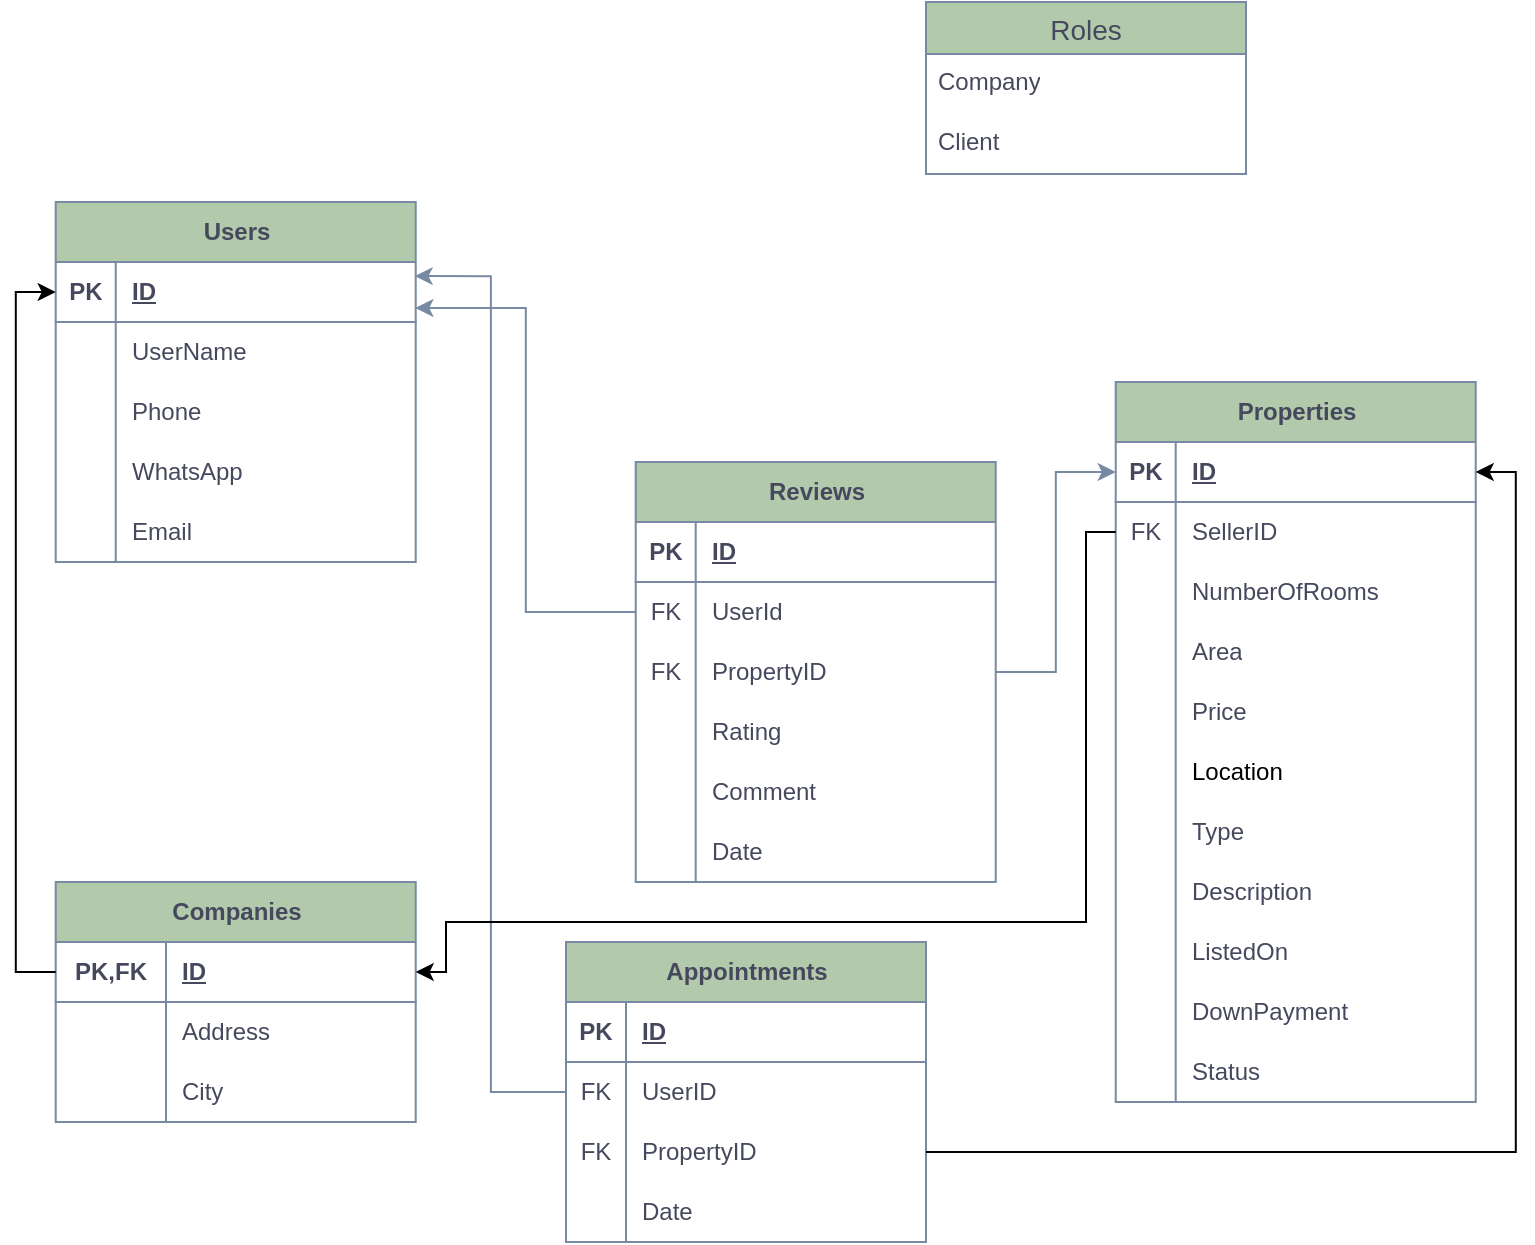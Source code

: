 <mxfile version="24.7.5">
  <diagram id="R2lEEEUBdFMjLlhIrx00" name="Page-1">
    <mxGraphModel dx="2140" dy="530" grid="1" gridSize="10" guides="1" tooltips="1" connect="1" arrows="1" fold="1" page="1" pageScale="1" pageWidth="850" pageHeight="1100" math="0" shadow="0" extFonts="Permanent Marker^https://fonts.googleapis.com/css?family=Permanent+Marker">
      <root>
        <mxCell id="0" />
        <mxCell id="1" parent="0" />
        <mxCell id="LtoiIpKl4PKqQVtZIx3W-3" value="Users" style="shape=table;startSize=30;container=1;collapsible=1;childLayout=tableLayout;fixedRows=1;rowLines=0;fontStyle=1;align=center;resizeLast=1;html=1;labelBackgroundColor=none;fillColor=#B2C9AB;strokeColor=#788AA3;fontColor=#46495D;" parent="1" vertex="1">
          <mxGeometry x="-385.14" y="180" width="180" height="180" as="geometry" />
        </mxCell>
        <mxCell id="LtoiIpKl4PKqQVtZIx3W-4" value="" style="shape=tableRow;horizontal=0;startSize=0;swimlaneHead=0;swimlaneBody=0;fillColor=none;collapsible=0;dropTarget=0;points=[[0,0.5],[1,0.5]];portConstraint=eastwest;top=0;left=0;right=0;bottom=1;labelBackgroundColor=none;strokeColor=#788AA3;fontColor=#46495D;" parent="LtoiIpKl4PKqQVtZIx3W-3" vertex="1">
          <mxGeometry y="30" width="180" height="30" as="geometry" />
        </mxCell>
        <mxCell id="LtoiIpKl4PKqQVtZIx3W-5" value="PK" style="shape=partialRectangle;connectable=0;fillColor=none;top=0;left=0;bottom=0;right=0;fontStyle=1;overflow=hidden;whiteSpace=wrap;html=1;labelBackgroundColor=none;strokeColor=#788AA3;fontColor=#46495D;" parent="LtoiIpKl4PKqQVtZIx3W-4" vertex="1">
          <mxGeometry width="30" height="30" as="geometry">
            <mxRectangle width="30" height="30" as="alternateBounds" />
          </mxGeometry>
        </mxCell>
        <mxCell id="LtoiIpKl4PKqQVtZIx3W-6" value="ID" style="shape=partialRectangle;connectable=0;fillColor=none;top=0;left=0;bottom=0;right=0;align=left;spacingLeft=6;fontStyle=5;overflow=hidden;whiteSpace=wrap;html=1;labelBackgroundColor=none;strokeColor=#788AA3;fontColor=#46495D;" parent="LtoiIpKl4PKqQVtZIx3W-4" vertex="1">
          <mxGeometry x="30" width="150" height="30" as="geometry">
            <mxRectangle width="150" height="30" as="alternateBounds" />
          </mxGeometry>
        </mxCell>
        <mxCell id="LtoiIpKl4PKqQVtZIx3W-7" value="" style="shape=tableRow;horizontal=0;startSize=0;swimlaneHead=0;swimlaneBody=0;fillColor=none;collapsible=0;dropTarget=0;points=[[0,0.5],[1,0.5]];portConstraint=eastwest;top=0;left=0;right=0;bottom=0;labelBackgroundColor=none;strokeColor=#788AA3;fontColor=#46495D;" parent="LtoiIpKl4PKqQVtZIx3W-3" vertex="1">
          <mxGeometry y="60" width="180" height="30" as="geometry" />
        </mxCell>
        <mxCell id="LtoiIpKl4PKqQVtZIx3W-8" value="" style="shape=partialRectangle;connectable=0;fillColor=none;top=0;left=0;bottom=0;right=0;editable=1;overflow=hidden;whiteSpace=wrap;html=1;labelBackgroundColor=none;strokeColor=#788AA3;fontColor=#46495D;" parent="LtoiIpKl4PKqQVtZIx3W-7" vertex="1">
          <mxGeometry width="30" height="30" as="geometry">
            <mxRectangle width="30" height="30" as="alternateBounds" />
          </mxGeometry>
        </mxCell>
        <mxCell id="LtoiIpKl4PKqQVtZIx3W-9" value="UserName" style="shape=partialRectangle;connectable=0;fillColor=none;top=0;left=0;bottom=0;right=0;align=left;spacingLeft=6;overflow=hidden;whiteSpace=wrap;html=1;labelBackgroundColor=none;strokeColor=#788AA3;fontColor=#46495D;" parent="LtoiIpKl4PKqQVtZIx3W-7" vertex="1">
          <mxGeometry x="30" width="150" height="30" as="geometry">
            <mxRectangle width="150" height="30" as="alternateBounds" />
          </mxGeometry>
        </mxCell>
        <mxCell id="LtoiIpKl4PKqQVtZIx3W-10" value="" style="shape=tableRow;horizontal=0;startSize=0;swimlaneHead=0;swimlaneBody=0;fillColor=none;collapsible=0;dropTarget=0;points=[[0,0.5],[1,0.5]];portConstraint=eastwest;top=0;left=0;right=0;bottom=0;labelBackgroundColor=none;strokeColor=#788AA3;fontColor=#46495D;" parent="LtoiIpKl4PKqQVtZIx3W-3" vertex="1">
          <mxGeometry y="90" width="180" height="30" as="geometry" />
        </mxCell>
        <mxCell id="LtoiIpKl4PKqQVtZIx3W-11" value="" style="shape=partialRectangle;connectable=0;fillColor=none;top=0;left=0;bottom=0;right=0;editable=1;overflow=hidden;whiteSpace=wrap;html=1;labelBackgroundColor=none;strokeColor=#788AA3;fontColor=#46495D;" parent="LtoiIpKl4PKqQVtZIx3W-10" vertex="1">
          <mxGeometry width="30" height="30" as="geometry">
            <mxRectangle width="30" height="30" as="alternateBounds" />
          </mxGeometry>
        </mxCell>
        <mxCell id="LtoiIpKl4PKqQVtZIx3W-12" value="Phone" style="shape=partialRectangle;connectable=0;fillColor=none;top=0;left=0;bottom=0;right=0;align=left;spacingLeft=6;overflow=hidden;whiteSpace=wrap;html=1;labelBackgroundColor=none;strokeColor=#788AA3;fontColor=#46495D;" parent="LtoiIpKl4PKqQVtZIx3W-10" vertex="1">
          <mxGeometry x="30" width="150" height="30" as="geometry">
            <mxRectangle width="150" height="30" as="alternateBounds" />
          </mxGeometry>
        </mxCell>
        <mxCell id="LtoiIpKl4PKqQVtZIx3W-13" value="" style="shape=tableRow;horizontal=0;startSize=0;swimlaneHead=0;swimlaneBody=0;fillColor=none;collapsible=0;dropTarget=0;points=[[0,0.5],[1,0.5]];portConstraint=eastwest;top=0;left=0;right=0;bottom=0;labelBackgroundColor=none;strokeColor=#788AA3;fontColor=#46495D;" parent="LtoiIpKl4PKqQVtZIx3W-3" vertex="1">
          <mxGeometry y="120" width="180" height="30" as="geometry" />
        </mxCell>
        <mxCell id="LtoiIpKl4PKqQVtZIx3W-14" value="" style="shape=partialRectangle;connectable=0;fillColor=none;top=0;left=0;bottom=0;right=0;editable=1;overflow=hidden;whiteSpace=wrap;html=1;labelBackgroundColor=none;strokeColor=#788AA3;fontColor=#46495D;" parent="LtoiIpKl4PKqQVtZIx3W-13" vertex="1">
          <mxGeometry width="30" height="30" as="geometry">
            <mxRectangle width="30" height="30" as="alternateBounds" />
          </mxGeometry>
        </mxCell>
        <mxCell id="LtoiIpKl4PKqQVtZIx3W-15" value="WhatsApp" style="shape=partialRectangle;connectable=0;fillColor=none;top=0;left=0;bottom=0;right=0;align=left;spacingLeft=6;overflow=hidden;whiteSpace=wrap;html=1;labelBackgroundColor=none;strokeColor=#788AA3;fontColor=#46495D;" parent="LtoiIpKl4PKqQVtZIx3W-13" vertex="1">
          <mxGeometry x="30" width="150" height="30" as="geometry">
            <mxRectangle width="150" height="30" as="alternateBounds" />
          </mxGeometry>
        </mxCell>
        <mxCell id="LtoiIpKl4PKqQVtZIx3W-18" value="" style="shape=tableRow;horizontal=0;startSize=0;swimlaneHead=0;swimlaneBody=0;fillColor=none;collapsible=0;dropTarget=0;points=[[0,0.5],[1,0.5]];portConstraint=eastwest;top=0;left=0;right=0;bottom=0;labelBackgroundColor=none;strokeColor=#788AA3;fontColor=#46495D;" parent="LtoiIpKl4PKqQVtZIx3W-3" vertex="1">
          <mxGeometry y="150" width="180" height="30" as="geometry" />
        </mxCell>
        <mxCell id="LtoiIpKl4PKqQVtZIx3W-19" value="" style="shape=partialRectangle;connectable=0;fillColor=none;top=0;left=0;bottom=0;right=0;editable=1;overflow=hidden;whiteSpace=wrap;html=1;labelBackgroundColor=none;strokeColor=#788AA3;fontColor=#46495D;" parent="LtoiIpKl4PKqQVtZIx3W-18" vertex="1">
          <mxGeometry width="30" height="30" as="geometry">
            <mxRectangle width="30" height="30" as="alternateBounds" />
          </mxGeometry>
        </mxCell>
        <mxCell id="LtoiIpKl4PKqQVtZIx3W-20" value="Email" style="shape=partialRectangle;connectable=0;fillColor=none;top=0;left=0;bottom=0;right=0;align=left;spacingLeft=6;overflow=hidden;whiteSpace=wrap;html=1;labelBackgroundColor=none;strokeColor=#788AA3;fontColor=#46495D;" parent="LtoiIpKl4PKqQVtZIx3W-18" vertex="1">
          <mxGeometry x="30" width="150" height="30" as="geometry">
            <mxRectangle width="150" height="30" as="alternateBounds" />
          </mxGeometry>
        </mxCell>
        <mxCell id="LtoiIpKl4PKqQVtZIx3W-21" value="Roles" style="swimlane;fontStyle=0;childLayout=stackLayout;horizontal=1;startSize=26;horizontalStack=0;resizeParent=1;resizeParentMax=0;resizeLast=0;collapsible=1;marginBottom=0;align=center;fontSize=14;labelBackgroundColor=none;fillColor=#B2C9AB;strokeColor=#788AA3;fontColor=#46495D;" parent="1" vertex="1">
          <mxGeometry x="50" y="80" width="160" height="86" as="geometry" />
        </mxCell>
        <mxCell id="LtoiIpKl4PKqQVtZIx3W-22" value="Company" style="text;strokeColor=none;fillColor=none;spacingLeft=4;spacingRight=4;overflow=hidden;rotatable=0;points=[[0,0.5],[1,0.5]];portConstraint=eastwest;fontSize=12;whiteSpace=wrap;html=1;labelBackgroundColor=none;fontColor=#46495D;" parent="LtoiIpKl4PKqQVtZIx3W-21" vertex="1">
          <mxGeometry y="26" width="160" height="30" as="geometry" />
        </mxCell>
        <mxCell id="LtoiIpKl4PKqQVtZIx3W-23" value="Client" style="text;strokeColor=none;fillColor=none;spacingLeft=4;spacingRight=4;overflow=hidden;rotatable=0;points=[[0,0.5],[1,0.5]];portConstraint=eastwest;fontSize=12;whiteSpace=wrap;html=1;labelBackgroundColor=none;fontColor=#46495D;" parent="LtoiIpKl4PKqQVtZIx3W-21" vertex="1">
          <mxGeometry y="56" width="160" height="30" as="geometry" />
        </mxCell>
        <mxCell id="LtoiIpKl4PKqQVtZIx3W-25" value="Properties" style="shape=table;startSize=30;container=1;collapsible=1;childLayout=tableLayout;fixedRows=1;rowLines=0;fontStyle=1;align=center;resizeLast=1;html=1;labelBackgroundColor=none;fillColor=#B2C9AB;strokeColor=#788AA3;fontColor=#46495D;" parent="1" vertex="1">
          <mxGeometry x="144.86" y="270" width="180" height="360" as="geometry">
            <mxRectangle x="310" y="150" width="100" height="30" as="alternateBounds" />
          </mxGeometry>
        </mxCell>
        <mxCell id="LtoiIpKl4PKqQVtZIx3W-26" value="" style="shape=tableRow;horizontal=0;startSize=0;swimlaneHead=0;swimlaneBody=0;fillColor=none;collapsible=0;dropTarget=0;points=[[0,0.5],[1,0.5]];portConstraint=eastwest;top=0;left=0;right=0;bottom=1;labelBackgroundColor=none;strokeColor=#788AA3;fontColor=#46495D;" parent="LtoiIpKl4PKqQVtZIx3W-25" vertex="1">
          <mxGeometry y="30" width="180" height="30" as="geometry" />
        </mxCell>
        <mxCell id="LtoiIpKl4PKqQVtZIx3W-27" value="PK" style="shape=partialRectangle;connectable=0;fillColor=none;top=0;left=0;bottom=0;right=0;fontStyle=1;overflow=hidden;whiteSpace=wrap;html=1;labelBackgroundColor=none;strokeColor=#788AA3;fontColor=#46495D;" parent="LtoiIpKl4PKqQVtZIx3W-26" vertex="1">
          <mxGeometry width="30" height="30" as="geometry">
            <mxRectangle width="30" height="30" as="alternateBounds" />
          </mxGeometry>
        </mxCell>
        <mxCell id="LtoiIpKl4PKqQVtZIx3W-28" value="ID" style="shape=partialRectangle;connectable=0;fillColor=none;top=0;left=0;bottom=0;right=0;align=left;spacingLeft=6;fontStyle=5;overflow=hidden;whiteSpace=wrap;html=1;labelBackgroundColor=none;strokeColor=#788AA3;fontColor=#46495D;" parent="LtoiIpKl4PKqQVtZIx3W-26" vertex="1">
          <mxGeometry x="30" width="150" height="30" as="geometry">
            <mxRectangle width="150" height="30" as="alternateBounds" />
          </mxGeometry>
        </mxCell>
        <mxCell id="LtoiIpKl4PKqQVtZIx3W-29" value="" style="shape=tableRow;horizontal=0;startSize=0;swimlaneHead=0;swimlaneBody=0;fillColor=none;collapsible=0;dropTarget=0;points=[[0,0.5],[1,0.5]];portConstraint=eastwest;top=0;left=0;right=0;bottom=0;labelBackgroundColor=none;strokeColor=#788AA3;fontColor=#46495D;" parent="LtoiIpKl4PKqQVtZIx3W-25" vertex="1">
          <mxGeometry y="60" width="180" height="30" as="geometry" />
        </mxCell>
        <mxCell id="LtoiIpKl4PKqQVtZIx3W-30" value="FK" style="shape=partialRectangle;connectable=0;fillColor=none;top=0;left=0;bottom=0;right=0;editable=1;overflow=hidden;whiteSpace=wrap;html=1;labelBackgroundColor=none;strokeColor=#788AA3;fontColor=#46495D;" parent="LtoiIpKl4PKqQVtZIx3W-29" vertex="1">
          <mxGeometry width="30" height="30" as="geometry">
            <mxRectangle width="30" height="30" as="alternateBounds" />
          </mxGeometry>
        </mxCell>
        <mxCell id="LtoiIpKl4PKqQVtZIx3W-31" value="SellerID" style="shape=partialRectangle;connectable=0;fillColor=none;top=0;left=0;bottom=0;right=0;align=left;spacingLeft=6;overflow=hidden;whiteSpace=wrap;html=1;labelBackgroundColor=none;strokeColor=#788AA3;fontColor=#46495D;" parent="LtoiIpKl4PKqQVtZIx3W-29" vertex="1">
          <mxGeometry x="30" width="150" height="30" as="geometry">
            <mxRectangle width="150" height="30" as="alternateBounds" />
          </mxGeometry>
        </mxCell>
        <mxCell id="LtoiIpKl4PKqQVtZIx3W-32" value="" style="shape=tableRow;horizontal=0;startSize=0;swimlaneHead=0;swimlaneBody=0;fillColor=none;collapsible=0;dropTarget=0;points=[[0,0.5],[1,0.5]];portConstraint=eastwest;top=0;left=0;right=0;bottom=0;labelBackgroundColor=none;strokeColor=#788AA3;fontColor=#46495D;" parent="LtoiIpKl4PKqQVtZIx3W-25" vertex="1">
          <mxGeometry y="90" width="180" height="30" as="geometry" />
        </mxCell>
        <mxCell id="LtoiIpKl4PKqQVtZIx3W-33" value="" style="shape=partialRectangle;connectable=0;fillColor=none;top=0;left=0;bottom=0;right=0;editable=1;overflow=hidden;whiteSpace=wrap;html=1;labelBackgroundColor=none;strokeColor=#788AA3;fontColor=#46495D;" parent="LtoiIpKl4PKqQVtZIx3W-32" vertex="1">
          <mxGeometry width="30" height="30" as="geometry">
            <mxRectangle width="30" height="30" as="alternateBounds" />
          </mxGeometry>
        </mxCell>
        <mxCell id="LtoiIpKl4PKqQVtZIx3W-34" value="NumberOfRooms" style="shape=partialRectangle;connectable=0;fillColor=none;top=0;left=0;bottom=0;right=0;align=left;spacingLeft=6;overflow=hidden;whiteSpace=wrap;html=1;labelBackgroundColor=none;strokeColor=#788AA3;fontColor=#46495D;" parent="LtoiIpKl4PKqQVtZIx3W-32" vertex="1">
          <mxGeometry x="30" width="150" height="30" as="geometry">
            <mxRectangle width="150" height="30" as="alternateBounds" />
          </mxGeometry>
        </mxCell>
        <mxCell id="LtoiIpKl4PKqQVtZIx3W-35" value="" style="shape=tableRow;horizontal=0;startSize=0;swimlaneHead=0;swimlaneBody=0;fillColor=none;collapsible=0;dropTarget=0;points=[[0,0.5],[1,0.5]];portConstraint=eastwest;top=0;left=0;right=0;bottom=0;labelBackgroundColor=none;strokeColor=#788AA3;fontColor=#46495D;" parent="LtoiIpKl4PKqQVtZIx3W-25" vertex="1">
          <mxGeometry y="120" width="180" height="30" as="geometry" />
        </mxCell>
        <mxCell id="LtoiIpKl4PKqQVtZIx3W-36" value="" style="shape=partialRectangle;connectable=0;fillColor=none;top=0;left=0;bottom=0;right=0;editable=1;overflow=hidden;whiteSpace=wrap;html=1;labelBackgroundColor=none;strokeColor=#788AA3;fontColor=#46495D;" parent="LtoiIpKl4PKqQVtZIx3W-35" vertex="1">
          <mxGeometry width="30" height="30" as="geometry">
            <mxRectangle width="30" height="30" as="alternateBounds" />
          </mxGeometry>
        </mxCell>
        <mxCell id="LtoiIpKl4PKqQVtZIx3W-37" value="Area" style="shape=partialRectangle;connectable=0;fillColor=none;top=0;left=0;bottom=0;right=0;align=left;spacingLeft=6;overflow=hidden;whiteSpace=wrap;html=1;labelBackgroundColor=none;strokeColor=#788AA3;fontColor=#46495D;" parent="LtoiIpKl4PKqQVtZIx3W-35" vertex="1">
          <mxGeometry x="30" width="150" height="30" as="geometry">
            <mxRectangle width="150" height="30" as="alternateBounds" />
          </mxGeometry>
        </mxCell>
        <mxCell id="LtoiIpKl4PKqQVtZIx3W-51" value="" style="shape=tableRow;horizontal=0;startSize=0;swimlaneHead=0;swimlaneBody=0;fillColor=none;collapsible=0;dropTarget=0;points=[[0,0.5],[1,0.5]];portConstraint=eastwest;top=0;left=0;right=0;bottom=0;labelBackgroundColor=none;strokeColor=#788AA3;fontColor=#46495D;" parent="LtoiIpKl4PKqQVtZIx3W-25" vertex="1">
          <mxGeometry y="150" width="180" height="30" as="geometry" />
        </mxCell>
        <mxCell id="LtoiIpKl4PKqQVtZIx3W-52" value="" style="shape=partialRectangle;connectable=0;fillColor=none;top=0;left=0;bottom=0;right=0;editable=1;overflow=hidden;whiteSpace=wrap;html=1;labelBackgroundColor=none;strokeColor=#788AA3;fontColor=#46495D;" parent="LtoiIpKl4PKqQVtZIx3W-51" vertex="1">
          <mxGeometry width="30" height="30" as="geometry">
            <mxRectangle width="30" height="30" as="alternateBounds" />
          </mxGeometry>
        </mxCell>
        <mxCell id="LtoiIpKl4PKqQVtZIx3W-53" value="Price" style="shape=partialRectangle;connectable=0;fillColor=none;top=0;left=0;bottom=0;right=0;align=left;spacingLeft=6;overflow=hidden;whiteSpace=wrap;html=1;labelBackgroundColor=none;strokeColor=#788AA3;fontColor=#46495D;" parent="LtoiIpKl4PKqQVtZIx3W-51" vertex="1">
          <mxGeometry x="30" width="150" height="30" as="geometry">
            <mxRectangle width="150" height="30" as="alternateBounds" />
          </mxGeometry>
        </mxCell>
        <mxCell id="LtoiIpKl4PKqQVtZIx3W-54" value="" style="shape=tableRow;horizontal=0;startSize=0;swimlaneHead=0;swimlaneBody=0;fillColor=none;collapsible=0;dropTarget=0;points=[[0,0.5],[1,0.5]];portConstraint=eastwest;top=0;left=0;right=0;bottom=0;labelBackgroundColor=none;strokeColor=#788AA3;fontColor=#46495D;" parent="LtoiIpKl4PKqQVtZIx3W-25" vertex="1">
          <mxGeometry y="180" width="180" height="30" as="geometry" />
        </mxCell>
        <mxCell id="LtoiIpKl4PKqQVtZIx3W-55" value="" style="shape=partialRectangle;connectable=0;fillColor=none;top=0;left=0;bottom=0;right=0;editable=1;overflow=hidden;whiteSpace=wrap;html=1;labelBackgroundColor=none;strokeColor=#788AA3;fontColor=#46495D;" parent="LtoiIpKl4PKqQVtZIx3W-54" vertex="1">
          <mxGeometry width="30" height="30" as="geometry">
            <mxRectangle width="30" height="30" as="alternateBounds" />
          </mxGeometry>
        </mxCell>
        <mxCell id="LtoiIpKl4PKqQVtZIx3W-56" value="Location" style="shape=partialRectangle;connectable=0;top=0;left=0;bottom=0;right=0;align=left;spacingLeft=6;overflow=hidden;whiteSpace=wrap;html=1;labelBackgroundColor=none;fillColor=none;" parent="LtoiIpKl4PKqQVtZIx3W-54" vertex="1">
          <mxGeometry x="30" width="150" height="30" as="geometry">
            <mxRectangle width="150" height="30" as="alternateBounds" />
          </mxGeometry>
        </mxCell>
        <mxCell id="LtoiIpKl4PKqQVtZIx3W-57" value="" style="shape=tableRow;horizontal=0;startSize=0;swimlaneHead=0;swimlaneBody=0;fillColor=none;collapsible=0;dropTarget=0;points=[[0,0.5],[1,0.5]];portConstraint=eastwest;top=0;left=0;right=0;bottom=0;labelBackgroundColor=none;strokeColor=#788AA3;fontColor=#46495D;" parent="LtoiIpKl4PKqQVtZIx3W-25" vertex="1">
          <mxGeometry y="210" width="180" height="30" as="geometry" />
        </mxCell>
        <mxCell id="LtoiIpKl4PKqQVtZIx3W-58" value="" style="shape=partialRectangle;connectable=0;fillColor=none;top=0;left=0;bottom=0;right=0;editable=1;overflow=hidden;whiteSpace=wrap;html=1;labelBackgroundColor=none;strokeColor=#788AA3;fontColor=#46495D;" parent="LtoiIpKl4PKqQVtZIx3W-57" vertex="1">
          <mxGeometry width="30" height="30" as="geometry">
            <mxRectangle width="30" height="30" as="alternateBounds" />
          </mxGeometry>
        </mxCell>
        <mxCell id="LtoiIpKl4PKqQVtZIx3W-59" value="Type" style="shape=partialRectangle;connectable=0;fillColor=none;top=0;left=0;bottom=0;right=0;align=left;spacingLeft=6;overflow=hidden;whiteSpace=wrap;html=1;labelBackgroundColor=none;strokeColor=#788AA3;fontColor=#46495D;" parent="LtoiIpKl4PKqQVtZIx3W-57" vertex="1">
          <mxGeometry x="30" width="150" height="30" as="geometry">
            <mxRectangle width="150" height="30" as="alternateBounds" />
          </mxGeometry>
        </mxCell>
        <mxCell id="LtoiIpKl4PKqQVtZIx3W-60" value="" style="shape=tableRow;horizontal=0;startSize=0;swimlaneHead=0;swimlaneBody=0;fillColor=none;collapsible=0;dropTarget=0;points=[[0,0.5],[1,0.5]];portConstraint=eastwest;top=0;left=0;right=0;bottom=0;labelBackgroundColor=none;strokeColor=#788AA3;fontColor=#46495D;" parent="LtoiIpKl4PKqQVtZIx3W-25" vertex="1">
          <mxGeometry y="240" width="180" height="30" as="geometry" />
        </mxCell>
        <mxCell id="LtoiIpKl4PKqQVtZIx3W-61" value="" style="shape=partialRectangle;connectable=0;fillColor=none;top=0;left=0;bottom=0;right=0;editable=1;overflow=hidden;whiteSpace=wrap;html=1;labelBackgroundColor=none;strokeColor=#788AA3;fontColor=#46495D;" parent="LtoiIpKl4PKqQVtZIx3W-60" vertex="1">
          <mxGeometry width="30" height="30" as="geometry">
            <mxRectangle width="30" height="30" as="alternateBounds" />
          </mxGeometry>
        </mxCell>
        <mxCell id="LtoiIpKl4PKqQVtZIx3W-62" value="Description" style="shape=partialRectangle;connectable=0;fillColor=none;top=0;left=0;bottom=0;right=0;align=left;spacingLeft=6;overflow=hidden;whiteSpace=wrap;html=1;labelBackgroundColor=none;strokeColor=#788AA3;fontColor=#46495D;" parent="LtoiIpKl4PKqQVtZIx3W-60" vertex="1">
          <mxGeometry x="30" width="150" height="30" as="geometry">
            <mxRectangle width="150" height="30" as="alternateBounds" />
          </mxGeometry>
        </mxCell>
        <mxCell id="LtoiIpKl4PKqQVtZIx3W-63" value="" style="shape=tableRow;horizontal=0;startSize=0;swimlaneHead=0;swimlaneBody=0;fillColor=none;collapsible=0;dropTarget=0;points=[[0,0.5],[1,0.5]];portConstraint=eastwest;top=0;left=0;right=0;bottom=0;labelBackgroundColor=none;strokeColor=#788AA3;fontColor=#46495D;" parent="LtoiIpKl4PKqQVtZIx3W-25" vertex="1">
          <mxGeometry y="270" width="180" height="30" as="geometry" />
        </mxCell>
        <mxCell id="LtoiIpKl4PKqQVtZIx3W-64" value="" style="shape=partialRectangle;connectable=0;fillColor=none;top=0;left=0;bottom=0;right=0;editable=1;overflow=hidden;whiteSpace=wrap;html=1;labelBackgroundColor=none;strokeColor=#788AA3;fontColor=#46495D;" parent="LtoiIpKl4PKqQVtZIx3W-63" vertex="1">
          <mxGeometry width="30" height="30" as="geometry">
            <mxRectangle width="30" height="30" as="alternateBounds" />
          </mxGeometry>
        </mxCell>
        <mxCell id="LtoiIpKl4PKqQVtZIx3W-65" value="ListedOn" style="shape=partialRectangle;connectable=0;fillColor=none;top=0;left=0;bottom=0;right=0;align=left;spacingLeft=6;overflow=hidden;whiteSpace=wrap;html=1;labelBackgroundColor=none;strokeColor=#788AA3;fontColor=#46495D;" parent="LtoiIpKl4PKqQVtZIx3W-63" vertex="1">
          <mxGeometry x="30" width="150" height="30" as="geometry">
            <mxRectangle width="150" height="30" as="alternateBounds" />
          </mxGeometry>
        </mxCell>
        <mxCell id="LtoiIpKl4PKqQVtZIx3W-66" value="" style="shape=tableRow;horizontal=0;startSize=0;swimlaneHead=0;swimlaneBody=0;fillColor=none;collapsible=0;dropTarget=0;points=[[0,0.5],[1,0.5]];portConstraint=eastwest;top=0;left=0;right=0;bottom=0;labelBackgroundColor=none;strokeColor=#788AA3;fontColor=#46495D;" parent="LtoiIpKl4PKqQVtZIx3W-25" vertex="1">
          <mxGeometry y="300" width="180" height="30" as="geometry" />
        </mxCell>
        <mxCell id="LtoiIpKl4PKqQVtZIx3W-67" value="" style="shape=partialRectangle;connectable=0;fillColor=none;top=0;left=0;bottom=0;right=0;editable=1;overflow=hidden;whiteSpace=wrap;html=1;labelBackgroundColor=none;strokeColor=#788AA3;fontColor=#46495D;" parent="LtoiIpKl4PKqQVtZIx3W-66" vertex="1">
          <mxGeometry width="30" height="30" as="geometry">
            <mxRectangle width="30" height="30" as="alternateBounds" />
          </mxGeometry>
        </mxCell>
        <mxCell id="LtoiIpKl4PKqQVtZIx3W-68" value="DownPayment" style="shape=partialRectangle;connectable=0;fillColor=none;top=0;left=0;bottom=0;right=0;align=left;spacingLeft=6;overflow=hidden;whiteSpace=wrap;html=1;labelBackgroundColor=none;strokeColor=#788AA3;fontColor=#46495D;" parent="LtoiIpKl4PKqQVtZIx3W-66" vertex="1">
          <mxGeometry x="30" width="150" height="30" as="geometry">
            <mxRectangle width="150" height="30" as="alternateBounds" />
          </mxGeometry>
        </mxCell>
        <mxCell id="LtoiIpKl4PKqQVtZIx3W-103" value="" style="shape=tableRow;horizontal=0;startSize=0;swimlaneHead=0;swimlaneBody=0;fillColor=none;collapsible=0;dropTarget=0;points=[[0,0.5],[1,0.5]];portConstraint=eastwest;top=0;left=0;right=0;bottom=0;labelBackgroundColor=none;strokeColor=#788AA3;fontColor=#46495D;" parent="LtoiIpKl4PKqQVtZIx3W-25" vertex="1">
          <mxGeometry y="330" width="180" height="30" as="geometry" />
        </mxCell>
        <mxCell id="LtoiIpKl4PKqQVtZIx3W-104" value="" style="shape=partialRectangle;connectable=0;fillColor=none;top=0;left=0;bottom=0;right=0;editable=1;overflow=hidden;whiteSpace=wrap;html=1;labelBackgroundColor=none;strokeColor=#788AA3;fontColor=#46495D;" parent="LtoiIpKl4PKqQVtZIx3W-103" vertex="1">
          <mxGeometry width="30" height="30" as="geometry">
            <mxRectangle width="30" height="30" as="alternateBounds" />
          </mxGeometry>
        </mxCell>
        <mxCell id="LtoiIpKl4PKqQVtZIx3W-105" value="Status" style="shape=partialRectangle;connectable=0;fillColor=none;top=0;left=0;bottom=0;right=0;align=left;spacingLeft=6;overflow=hidden;whiteSpace=wrap;html=1;labelBackgroundColor=none;strokeColor=#788AA3;fontColor=#46495D;" parent="LtoiIpKl4PKqQVtZIx3W-103" vertex="1">
          <mxGeometry x="30" width="150" height="30" as="geometry">
            <mxRectangle width="150" height="30" as="alternateBounds" />
          </mxGeometry>
        </mxCell>
        <mxCell id="LtoiIpKl4PKqQVtZIx3W-107" value="Companies" style="shape=table;startSize=30;container=1;collapsible=1;childLayout=tableLayout;fixedRows=1;rowLines=0;fontStyle=1;align=center;resizeLast=1;html=1;labelBackgroundColor=none;fillColor=#B2C9AB;strokeColor=#788AA3;fontColor=#46495D;" parent="1" vertex="1">
          <mxGeometry x="-385.14" y="520" width="180" height="120" as="geometry" />
        </mxCell>
        <mxCell id="LtoiIpKl4PKqQVtZIx3W-108" value="" style="shape=tableRow;horizontal=0;startSize=0;swimlaneHead=0;swimlaneBody=0;fillColor=none;collapsible=0;dropTarget=0;points=[[0,0.5],[1,0.5]];portConstraint=eastwest;top=0;left=0;right=0;bottom=1;labelBackgroundColor=none;strokeColor=#788AA3;fontColor=#46495D;" parent="LtoiIpKl4PKqQVtZIx3W-107" vertex="1">
          <mxGeometry y="30" width="180" height="30" as="geometry" />
        </mxCell>
        <mxCell id="LtoiIpKl4PKqQVtZIx3W-109" value="PK,FK" style="shape=partialRectangle;connectable=0;fillColor=none;top=0;left=0;bottom=0;right=0;fontStyle=1;overflow=hidden;whiteSpace=wrap;html=1;labelBackgroundColor=none;strokeColor=#788AA3;fontColor=#46495D;" parent="LtoiIpKl4PKqQVtZIx3W-108" vertex="1">
          <mxGeometry width="55.14" height="30" as="geometry">
            <mxRectangle width="55.14" height="30" as="alternateBounds" />
          </mxGeometry>
        </mxCell>
        <mxCell id="LtoiIpKl4PKqQVtZIx3W-110" value="ID" style="shape=partialRectangle;connectable=0;fillColor=none;top=0;left=0;bottom=0;right=0;align=left;spacingLeft=6;fontStyle=5;overflow=hidden;whiteSpace=wrap;html=1;labelBackgroundColor=none;strokeColor=#788AA3;fontColor=#46495D;" parent="LtoiIpKl4PKqQVtZIx3W-108" vertex="1">
          <mxGeometry x="55.14" width="124.86" height="30" as="geometry">
            <mxRectangle width="124.86" height="30" as="alternateBounds" />
          </mxGeometry>
        </mxCell>
        <mxCell id="LtoiIpKl4PKqQVtZIx3W-111" value="" style="shape=tableRow;horizontal=0;startSize=0;swimlaneHead=0;swimlaneBody=0;fillColor=none;collapsible=0;dropTarget=0;points=[[0,0.5],[1,0.5]];portConstraint=eastwest;top=0;left=0;right=0;bottom=0;labelBackgroundColor=none;strokeColor=#788AA3;fontColor=#46495D;" parent="LtoiIpKl4PKqQVtZIx3W-107" vertex="1">
          <mxGeometry y="60" width="180" height="30" as="geometry" />
        </mxCell>
        <mxCell id="LtoiIpKl4PKqQVtZIx3W-112" value="" style="shape=partialRectangle;connectable=0;fillColor=none;top=0;left=0;bottom=0;right=0;editable=1;overflow=hidden;whiteSpace=wrap;html=1;labelBackgroundColor=none;strokeColor=#788AA3;fontColor=#46495D;" parent="LtoiIpKl4PKqQVtZIx3W-111" vertex="1">
          <mxGeometry width="55.14" height="30" as="geometry">
            <mxRectangle width="55.14" height="30" as="alternateBounds" />
          </mxGeometry>
        </mxCell>
        <mxCell id="LtoiIpKl4PKqQVtZIx3W-113" value="Address" style="shape=partialRectangle;connectable=0;fillColor=none;top=0;left=0;bottom=0;right=0;align=left;spacingLeft=6;overflow=hidden;whiteSpace=wrap;html=1;labelBackgroundColor=none;strokeColor=#788AA3;fontColor=#46495D;" parent="LtoiIpKl4PKqQVtZIx3W-111" vertex="1">
          <mxGeometry x="55.14" width="124.86" height="30" as="geometry">
            <mxRectangle width="124.86" height="30" as="alternateBounds" />
          </mxGeometry>
        </mxCell>
        <mxCell id="LtoiIpKl4PKqQVtZIx3W-114" value="" style="shape=tableRow;horizontal=0;startSize=0;swimlaneHead=0;swimlaneBody=0;fillColor=none;collapsible=0;dropTarget=0;points=[[0,0.5],[1,0.5]];portConstraint=eastwest;top=0;left=0;right=0;bottom=0;labelBackgroundColor=none;strokeColor=#788AA3;fontColor=#46495D;" parent="LtoiIpKl4PKqQVtZIx3W-107" vertex="1">
          <mxGeometry y="90" width="180" height="30" as="geometry" />
        </mxCell>
        <mxCell id="LtoiIpKl4PKqQVtZIx3W-115" value="" style="shape=partialRectangle;connectable=0;fillColor=none;top=0;left=0;bottom=0;right=0;editable=1;overflow=hidden;whiteSpace=wrap;html=1;labelBackgroundColor=none;strokeColor=#788AA3;fontColor=#46495D;" parent="LtoiIpKl4PKqQVtZIx3W-114" vertex="1">
          <mxGeometry width="55.14" height="30" as="geometry">
            <mxRectangle width="55.14" height="30" as="alternateBounds" />
          </mxGeometry>
        </mxCell>
        <mxCell id="LtoiIpKl4PKqQVtZIx3W-116" value="City" style="shape=partialRectangle;connectable=0;fillColor=none;top=0;left=0;bottom=0;right=0;align=left;spacingLeft=6;overflow=hidden;whiteSpace=wrap;html=1;labelBackgroundColor=none;strokeColor=#788AA3;fontColor=#46495D;" parent="LtoiIpKl4PKqQVtZIx3W-114" vertex="1">
          <mxGeometry x="55.14" width="124.86" height="30" as="geometry">
            <mxRectangle width="124.86" height="30" as="alternateBounds" />
          </mxGeometry>
        </mxCell>
        <mxCell id="LtoiIpKl4PKqQVtZIx3W-136" value="Reviews" style="shape=table;startSize=30;container=1;collapsible=1;childLayout=tableLayout;fixedRows=1;rowLines=0;fontStyle=1;align=center;resizeLast=1;html=1;strokeColor=#788AA3;fontColor=#46495D;fillColor=#B2C9AB;" parent="1" vertex="1">
          <mxGeometry x="-95.14" y="310" width="180" height="210" as="geometry" />
        </mxCell>
        <mxCell id="LtoiIpKl4PKqQVtZIx3W-137" value="" style="shape=tableRow;horizontal=0;startSize=0;swimlaneHead=0;swimlaneBody=0;fillColor=none;collapsible=0;dropTarget=0;points=[[0,0.5],[1,0.5]];portConstraint=eastwest;top=0;left=0;right=0;bottom=1;strokeColor=#788AA3;fontColor=#46495D;" parent="LtoiIpKl4PKqQVtZIx3W-136" vertex="1">
          <mxGeometry y="30" width="180" height="30" as="geometry" />
        </mxCell>
        <mxCell id="LtoiIpKl4PKqQVtZIx3W-138" value="PK" style="shape=partialRectangle;connectable=0;fillColor=none;top=0;left=0;bottom=0;right=0;fontStyle=1;overflow=hidden;whiteSpace=wrap;html=1;strokeColor=#788AA3;fontColor=#46495D;" parent="LtoiIpKl4PKqQVtZIx3W-137" vertex="1">
          <mxGeometry width="30" height="30" as="geometry">
            <mxRectangle width="30" height="30" as="alternateBounds" />
          </mxGeometry>
        </mxCell>
        <mxCell id="LtoiIpKl4PKqQVtZIx3W-139" value="ID" style="shape=partialRectangle;connectable=0;fillColor=none;top=0;left=0;bottom=0;right=0;align=left;spacingLeft=6;fontStyle=5;overflow=hidden;whiteSpace=wrap;html=1;strokeColor=#788AA3;fontColor=#46495D;" parent="LtoiIpKl4PKqQVtZIx3W-137" vertex="1">
          <mxGeometry x="30" width="150" height="30" as="geometry">
            <mxRectangle width="150" height="30" as="alternateBounds" />
          </mxGeometry>
        </mxCell>
        <mxCell id="LtoiIpKl4PKqQVtZIx3W-140" value="" style="shape=tableRow;horizontal=0;startSize=0;swimlaneHead=0;swimlaneBody=0;fillColor=none;collapsible=0;dropTarget=0;points=[[0,0.5],[1,0.5]];portConstraint=eastwest;top=0;left=0;right=0;bottom=0;strokeColor=#788AA3;fontColor=#46495D;" parent="LtoiIpKl4PKqQVtZIx3W-136" vertex="1">
          <mxGeometry y="60" width="180" height="30" as="geometry" />
        </mxCell>
        <mxCell id="LtoiIpKl4PKqQVtZIx3W-141" value="FK" style="shape=partialRectangle;connectable=0;fillColor=none;top=0;left=0;bottom=0;right=0;editable=1;overflow=hidden;whiteSpace=wrap;html=1;strokeColor=#788AA3;fontColor=#46495D;" parent="LtoiIpKl4PKqQVtZIx3W-140" vertex="1">
          <mxGeometry width="30" height="30" as="geometry">
            <mxRectangle width="30" height="30" as="alternateBounds" />
          </mxGeometry>
        </mxCell>
        <mxCell id="LtoiIpKl4PKqQVtZIx3W-142" value="UserId" style="shape=partialRectangle;connectable=0;fillColor=none;top=0;left=0;bottom=0;right=0;align=left;spacingLeft=6;overflow=hidden;whiteSpace=wrap;html=1;strokeColor=#788AA3;fontColor=#46495D;" parent="LtoiIpKl4PKqQVtZIx3W-140" vertex="1">
          <mxGeometry x="30" width="150" height="30" as="geometry">
            <mxRectangle width="150" height="30" as="alternateBounds" />
          </mxGeometry>
        </mxCell>
        <mxCell id="LtoiIpKl4PKqQVtZIx3W-143" value="" style="shape=tableRow;horizontal=0;startSize=0;swimlaneHead=0;swimlaneBody=0;fillColor=none;collapsible=0;dropTarget=0;points=[[0,0.5],[1,0.5]];portConstraint=eastwest;top=0;left=0;right=0;bottom=0;strokeColor=#788AA3;fontColor=#46495D;" parent="LtoiIpKl4PKqQVtZIx3W-136" vertex="1">
          <mxGeometry y="90" width="180" height="30" as="geometry" />
        </mxCell>
        <mxCell id="LtoiIpKl4PKqQVtZIx3W-144" value="FK" style="shape=partialRectangle;connectable=0;fillColor=none;top=0;left=0;bottom=0;right=0;editable=1;overflow=hidden;whiteSpace=wrap;html=1;strokeColor=#788AA3;fontColor=#46495D;" parent="LtoiIpKl4PKqQVtZIx3W-143" vertex="1">
          <mxGeometry width="30" height="30" as="geometry">
            <mxRectangle width="30" height="30" as="alternateBounds" />
          </mxGeometry>
        </mxCell>
        <mxCell id="LtoiIpKl4PKqQVtZIx3W-145" value="PropertyID" style="shape=partialRectangle;connectable=0;fillColor=none;top=0;left=0;bottom=0;right=0;align=left;spacingLeft=6;overflow=hidden;whiteSpace=wrap;html=1;strokeColor=#788AA3;fontColor=#46495D;" parent="LtoiIpKl4PKqQVtZIx3W-143" vertex="1">
          <mxGeometry x="30" width="150" height="30" as="geometry">
            <mxRectangle width="150" height="30" as="alternateBounds" />
          </mxGeometry>
        </mxCell>
        <mxCell id="LtoiIpKl4PKqQVtZIx3W-146" value="" style="shape=tableRow;horizontal=0;startSize=0;swimlaneHead=0;swimlaneBody=0;fillColor=none;collapsible=0;dropTarget=0;points=[[0,0.5],[1,0.5]];portConstraint=eastwest;top=0;left=0;right=0;bottom=0;strokeColor=#788AA3;fontColor=#46495D;" parent="LtoiIpKl4PKqQVtZIx3W-136" vertex="1">
          <mxGeometry y="120" width="180" height="30" as="geometry" />
        </mxCell>
        <mxCell id="LtoiIpKl4PKqQVtZIx3W-147" value="" style="shape=partialRectangle;connectable=0;fillColor=none;top=0;left=0;bottom=0;right=0;editable=1;overflow=hidden;whiteSpace=wrap;html=1;strokeColor=#788AA3;fontColor=#46495D;" parent="LtoiIpKl4PKqQVtZIx3W-146" vertex="1">
          <mxGeometry width="30" height="30" as="geometry">
            <mxRectangle width="30" height="30" as="alternateBounds" />
          </mxGeometry>
        </mxCell>
        <mxCell id="LtoiIpKl4PKqQVtZIx3W-148" value="Rating" style="shape=partialRectangle;connectable=0;fillColor=none;top=0;left=0;bottom=0;right=0;align=left;spacingLeft=6;overflow=hidden;whiteSpace=wrap;html=1;strokeColor=#788AA3;fontColor=#46495D;" parent="LtoiIpKl4PKqQVtZIx3W-146" vertex="1">
          <mxGeometry x="30" width="150" height="30" as="geometry">
            <mxRectangle width="150" height="30" as="alternateBounds" />
          </mxGeometry>
        </mxCell>
        <mxCell id="LtoiIpKl4PKqQVtZIx3W-149" value="" style="shape=tableRow;horizontal=0;startSize=0;swimlaneHead=0;swimlaneBody=0;fillColor=none;collapsible=0;dropTarget=0;points=[[0,0.5],[1,0.5]];portConstraint=eastwest;top=0;left=0;right=0;bottom=0;strokeColor=#788AA3;fontColor=#46495D;" parent="LtoiIpKl4PKqQVtZIx3W-136" vertex="1">
          <mxGeometry y="150" width="180" height="30" as="geometry" />
        </mxCell>
        <mxCell id="LtoiIpKl4PKqQVtZIx3W-150" value="" style="shape=partialRectangle;connectable=0;fillColor=none;top=0;left=0;bottom=0;right=0;editable=1;overflow=hidden;whiteSpace=wrap;html=1;strokeColor=#788AA3;fontColor=#46495D;" parent="LtoiIpKl4PKqQVtZIx3W-149" vertex="1">
          <mxGeometry width="30" height="30" as="geometry">
            <mxRectangle width="30" height="30" as="alternateBounds" />
          </mxGeometry>
        </mxCell>
        <mxCell id="LtoiIpKl4PKqQVtZIx3W-151" value="Comment" style="shape=partialRectangle;connectable=0;fillColor=none;top=0;left=0;bottom=0;right=0;align=left;spacingLeft=6;overflow=hidden;whiteSpace=wrap;html=1;strokeColor=#788AA3;fontColor=#46495D;" parent="LtoiIpKl4PKqQVtZIx3W-149" vertex="1">
          <mxGeometry x="30" width="150" height="30" as="geometry">
            <mxRectangle width="150" height="30" as="alternateBounds" />
          </mxGeometry>
        </mxCell>
        <mxCell id="LtoiIpKl4PKqQVtZIx3W-152" value="" style="shape=tableRow;horizontal=0;startSize=0;swimlaneHead=0;swimlaneBody=0;fillColor=none;collapsible=0;dropTarget=0;points=[[0,0.5],[1,0.5]];portConstraint=eastwest;top=0;left=0;right=0;bottom=0;strokeColor=#788AA3;fontColor=#46495D;" parent="LtoiIpKl4PKqQVtZIx3W-136" vertex="1">
          <mxGeometry y="180" width="180" height="30" as="geometry" />
        </mxCell>
        <mxCell id="LtoiIpKl4PKqQVtZIx3W-153" value="" style="shape=partialRectangle;connectable=0;fillColor=none;top=0;left=0;bottom=0;right=0;editable=1;overflow=hidden;whiteSpace=wrap;html=1;strokeColor=#788AA3;fontColor=#46495D;" parent="LtoiIpKl4PKqQVtZIx3W-152" vertex="1">
          <mxGeometry width="30" height="30" as="geometry">
            <mxRectangle width="30" height="30" as="alternateBounds" />
          </mxGeometry>
        </mxCell>
        <mxCell id="LtoiIpKl4PKqQVtZIx3W-154" value="Date" style="shape=partialRectangle;connectable=0;fillColor=none;top=0;left=0;bottom=0;right=0;align=left;spacingLeft=6;overflow=hidden;whiteSpace=wrap;html=1;strokeColor=#788AA3;fontColor=#46495D;" parent="LtoiIpKl4PKqQVtZIx3W-152" vertex="1">
          <mxGeometry x="30" width="150" height="30" as="geometry">
            <mxRectangle width="150" height="30" as="alternateBounds" />
          </mxGeometry>
        </mxCell>
        <mxCell id="LtoiIpKl4PKqQVtZIx3W-155" value="Appointments" style="shape=table;startSize=30;container=1;collapsible=1;childLayout=tableLayout;fixedRows=1;rowLines=0;fontStyle=1;align=center;resizeLast=1;html=1;strokeColor=#788AA3;fontColor=#46495D;fillColor=#B2C9AB;" parent="1" vertex="1">
          <mxGeometry x="-130" y="550" width="180" height="150" as="geometry" />
        </mxCell>
        <mxCell id="LtoiIpKl4PKqQVtZIx3W-156" value="" style="shape=tableRow;horizontal=0;startSize=0;swimlaneHead=0;swimlaneBody=0;fillColor=none;collapsible=0;dropTarget=0;points=[[0,0.5],[1,0.5]];portConstraint=eastwest;top=0;left=0;right=0;bottom=1;strokeColor=#788AA3;fontColor=#46495D;" parent="LtoiIpKl4PKqQVtZIx3W-155" vertex="1">
          <mxGeometry y="30" width="180" height="30" as="geometry" />
        </mxCell>
        <mxCell id="LtoiIpKl4PKqQVtZIx3W-157" value="PK" style="shape=partialRectangle;connectable=0;fillColor=none;top=0;left=0;bottom=0;right=0;fontStyle=1;overflow=hidden;whiteSpace=wrap;html=1;strokeColor=#788AA3;fontColor=#46495D;" parent="LtoiIpKl4PKqQVtZIx3W-156" vertex="1">
          <mxGeometry width="30" height="30" as="geometry">
            <mxRectangle width="30" height="30" as="alternateBounds" />
          </mxGeometry>
        </mxCell>
        <mxCell id="LtoiIpKl4PKqQVtZIx3W-158" value="ID" style="shape=partialRectangle;connectable=0;fillColor=none;top=0;left=0;bottom=0;right=0;align=left;spacingLeft=6;fontStyle=5;overflow=hidden;whiteSpace=wrap;html=1;strokeColor=#788AA3;fontColor=#46495D;" parent="LtoiIpKl4PKqQVtZIx3W-156" vertex="1">
          <mxGeometry x="30" width="150" height="30" as="geometry">
            <mxRectangle width="150" height="30" as="alternateBounds" />
          </mxGeometry>
        </mxCell>
        <mxCell id="LtoiIpKl4PKqQVtZIx3W-159" value="" style="shape=tableRow;horizontal=0;startSize=0;swimlaneHead=0;swimlaneBody=0;fillColor=none;collapsible=0;dropTarget=0;points=[[0,0.5],[1,0.5]];portConstraint=eastwest;top=0;left=0;right=0;bottom=0;strokeColor=#788AA3;fontColor=#46495D;" parent="LtoiIpKl4PKqQVtZIx3W-155" vertex="1">
          <mxGeometry y="60" width="180" height="30" as="geometry" />
        </mxCell>
        <mxCell id="LtoiIpKl4PKqQVtZIx3W-160" value="FK" style="shape=partialRectangle;connectable=0;fillColor=none;top=0;left=0;bottom=0;right=0;editable=1;overflow=hidden;whiteSpace=wrap;html=1;strokeColor=#788AA3;fontColor=#46495D;" parent="LtoiIpKl4PKqQVtZIx3W-159" vertex="1">
          <mxGeometry width="30" height="30" as="geometry">
            <mxRectangle width="30" height="30" as="alternateBounds" />
          </mxGeometry>
        </mxCell>
        <mxCell id="LtoiIpKl4PKqQVtZIx3W-161" value="UserID" style="shape=partialRectangle;connectable=0;fillColor=none;top=0;left=0;bottom=0;right=0;align=left;spacingLeft=6;overflow=hidden;whiteSpace=wrap;html=1;strokeColor=#788AA3;fontColor=#46495D;" parent="LtoiIpKl4PKqQVtZIx3W-159" vertex="1">
          <mxGeometry x="30" width="150" height="30" as="geometry">
            <mxRectangle width="150" height="30" as="alternateBounds" />
          </mxGeometry>
        </mxCell>
        <mxCell id="LtoiIpKl4PKqQVtZIx3W-162" value="" style="shape=tableRow;horizontal=0;startSize=0;swimlaneHead=0;swimlaneBody=0;fillColor=none;collapsible=0;dropTarget=0;points=[[0,0.5],[1,0.5]];portConstraint=eastwest;top=0;left=0;right=0;bottom=0;strokeColor=#788AA3;fontColor=#46495D;" parent="LtoiIpKl4PKqQVtZIx3W-155" vertex="1">
          <mxGeometry y="90" width="180" height="30" as="geometry" />
        </mxCell>
        <mxCell id="LtoiIpKl4PKqQVtZIx3W-163" value="FK" style="shape=partialRectangle;connectable=0;fillColor=none;top=0;left=0;bottom=0;right=0;editable=1;overflow=hidden;whiteSpace=wrap;html=1;strokeColor=#788AA3;fontColor=#46495D;" parent="LtoiIpKl4PKqQVtZIx3W-162" vertex="1">
          <mxGeometry width="30" height="30" as="geometry">
            <mxRectangle width="30" height="30" as="alternateBounds" />
          </mxGeometry>
        </mxCell>
        <mxCell id="LtoiIpKl4PKqQVtZIx3W-164" value="PropertyID" style="shape=partialRectangle;connectable=0;fillColor=none;top=0;left=0;bottom=0;right=0;align=left;spacingLeft=6;overflow=hidden;whiteSpace=wrap;html=1;strokeColor=#788AA3;fontColor=#46495D;" parent="LtoiIpKl4PKqQVtZIx3W-162" vertex="1">
          <mxGeometry x="30" width="150" height="30" as="geometry">
            <mxRectangle width="150" height="30" as="alternateBounds" />
          </mxGeometry>
        </mxCell>
        <mxCell id="LtoiIpKl4PKqQVtZIx3W-165" value="" style="shape=tableRow;horizontal=0;startSize=0;swimlaneHead=0;swimlaneBody=0;fillColor=none;collapsible=0;dropTarget=0;points=[[0,0.5],[1,0.5]];portConstraint=eastwest;top=0;left=0;right=0;bottom=0;strokeColor=#788AA3;fontColor=#46495D;" parent="LtoiIpKl4PKqQVtZIx3W-155" vertex="1">
          <mxGeometry y="120" width="180" height="30" as="geometry" />
        </mxCell>
        <mxCell id="LtoiIpKl4PKqQVtZIx3W-166" value="" style="shape=partialRectangle;connectable=0;fillColor=none;top=0;left=0;bottom=0;right=0;editable=1;overflow=hidden;whiteSpace=wrap;html=1;strokeColor=#788AA3;fontColor=#46495D;" parent="LtoiIpKl4PKqQVtZIx3W-165" vertex="1">
          <mxGeometry width="30" height="30" as="geometry">
            <mxRectangle width="30" height="30" as="alternateBounds" />
          </mxGeometry>
        </mxCell>
        <mxCell id="LtoiIpKl4PKqQVtZIx3W-167" value="Date" style="shape=partialRectangle;connectable=0;fillColor=none;top=0;left=0;bottom=0;right=0;align=left;spacingLeft=6;overflow=hidden;whiteSpace=wrap;html=1;strokeColor=#788AA3;fontColor=#46495D;" parent="LtoiIpKl4PKqQVtZIx3W-165" vertex="1">
          <mxGeometry x="30" width="150" height="30" as="geometry">
            <mxRectangle width="150" height="30" as="alternateBounds" />
          </mxGeometry>
        </mxCell>
        <mxCell id="LtoiIpKl4PKqQVtZIx3W-179" style="edgeStyle=orthogonalEdgeStyle;rounded=0;orthogonalLoop=1;jettySize=auto;html=1;entryX=0.999;entryY=0.765;entryDx=0;entryDy=0;strokeColor=#788AA3;fontColor=#46495D;fillColor=#B2C9AB;entryPerimeter=0;" parent="1" source="LtoiIpKl4PKqQVtZIx3W-140" target="LtoiIpKl4PKqQVtZIx3W-4" edge="1">
          <mxGeometry relative="1" as="geometry" />
        </mxCell>
        <mxCell id="LtoiIpKl4PKqQVtZIx3W-180" style="edgeStyle=orthogonalEdgeStyle;rounded=0;orthogonalLoop=1;jettySize=auto;html=1;entryX=0;entryY=0.5;entryDx=0;entryDy=0;strokeColor=#788AA3;fontColor=#46495D;fillColor=#B2C9AB;" parent="1" source="LtoiIpKl4PKqQVtZIx3W-143" target="LtoiIpKl4PKqQVtZIx3W-26" edge="1">
          <mxGeometry relative="1" as="geometry" />
        </mxCell>
        <mxCell id="LtoiIpKl4PKqQVtZIx3W-181" style="edgeStyle=orthogonalEdgeStyle;rounded=0;orthogonalLoop=1;jettySize=auto;html=1;entryX=0.997;entryY=0.235;entryDx=0;entryDy=0;entryPerimeter=0;strokeColor=#788AA3;fontColor=#46495D;fillColor=#B2C9AB;" parent="1" source="LtoiIpKl4PKqQVtZIx3W-159" target="LtoiIpKl4PKqQVtZIx3W-4" edge="1">
          <mxGeometry relative="1" as="geometry" />
        </mxCell>
        <mxCell id="SscvKsy7Fd0ecBo2FJwU-3" style="edgeStyle=orthogonalEdgeStyle;rounded=0;orthogonalLoop=1;jettySize=auto;html=1;exitX=0;exitY=0.5;exitDx=0;exitDy=0;entryX=0;entryY=0.5;entryDx=0;entryDy=0;" parent="1" source="LtoiIpKl4PKqQVtZIx3W-108" target="LtoiIpKl4PKqQVtZIx3W-4" edge="1">
          <mxGeometry relative="1" as="geometry" />
        </mxCell>
        <mxCell id="SscvKsy7Fd0ecBo2FJwU-5" style="edgeStyle=orthogonalEdgeStyle;rounded=0;orthogonalLoop=1;jettySize=auto;html=1;exitX=1;exitY=0.5;exitDx=0;exitDy=0;entryX=1;entryY=0.5;entryDx=0;entryDy=0;" parent="1" source="LtoiIpKl4PKqQVtZIx3W-162" target="LtoiIpKl4PKqQVtZIx3W-26" edge="1">
          <mxGeometry relative="1" as="geometry" />
        </mxCell>
        <mxCell id="jVChlp1IdSzAXJ5lCaOJ-1" style="edgeStyle=orthogonalEdgeStyle;rounded=0;orthogonalLoop=1;jettySize=auto;html=1;exitX=0;exitY=0.5;exitDx=0;exitDy=0;" edge="1" parent="1" source="LtoiIpKl4PKqQVtZIx3W-29" target="LtoiIpKl4PKqQVtZIx3W-108">
          <mxGeometry relative="1" as="geometry">
            <Array as="points">
              <mxPoint x="130" y="345" />
              <mxPoint x="130" y="540" />
              <mxPoint x="-190" y="540" />
              <mxPoint x="-190" y="565" />
            </Array>
          </mxGeometry>
        </mxCell>
      </root>
    </mxGraphModel>
  </diagram>
</mxfile>
